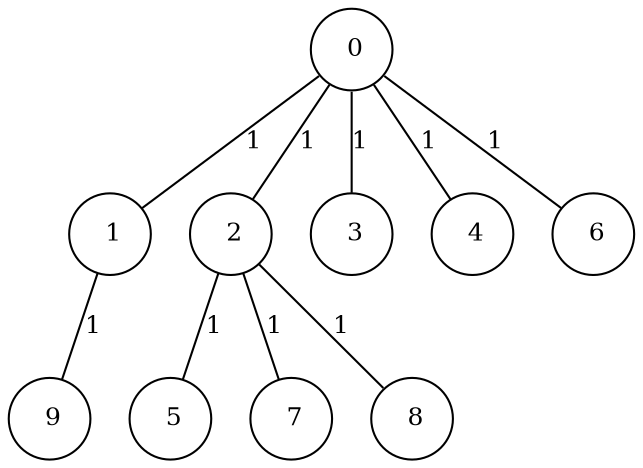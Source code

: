 graph G {
size="8.5,11;"
ratio = "expand;"
fixedsize="true;"
overlap="scale;"
node[shape=circle,width=.12,hight=.12,fontsize=12]
edge[fontsize=12]

0[label=" 0" color=black, pos="2.0057091,0.26157032!"];
1[label=" 1" color=black, pos="2.8575552,0.34135447!"];
2[label=" 2" color=black, pos="0.87900944,0.31322955!"];
3[label=" 3" color=black, pos="2.1862648,2.503461!"];
4[label=" 4" color=black, pos="0.67565406,0.19111164!"];
5[label=" 5" color=black, pos="0.70606673,0.54739709!"];
6[label=" 6" color=black, pos="2.9324846,2.9265758!"];
7[label=" 7" color=black, pos="0.93342002,1.5525684!"];
8[label=" 8" color=black, pos="2.7996457,0.59449727!"];
9[label=" 9" color=black, pos="2.9952999,1.3245414!"];
0--1[label="1"]
0--2[label="1"]
0--3[label="1"]
0--4[label="1"]
0--6[label="1"]
1--9[label="1"]
2--5[label="1"]
2--7[label="1"]
2--8[label="1"]

}
